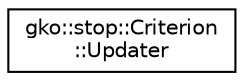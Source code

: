 digraph "Graphical Class Hierarchy"
{
 // INTERACTIVE_SVG=YES
  edge [fontname="Helvetica",fontsize="10",labelfontname="Helvetica",labelfontsize="10"];
  node [fontname="Helvetica",fontsize="10",shape=record];
  rankdir="LR";
  Node1 [label="gko::stop::Criterion\l::Updater",height=0.2,width=0.4,color="black", fillcolor="white", style="filled",URL="$classgko_1_1stop_1_1Criterion_1_1Updater.html",tooltip="The Updater class serves for convenient argument passing to the Criterion&#39;s check function..."];
}
